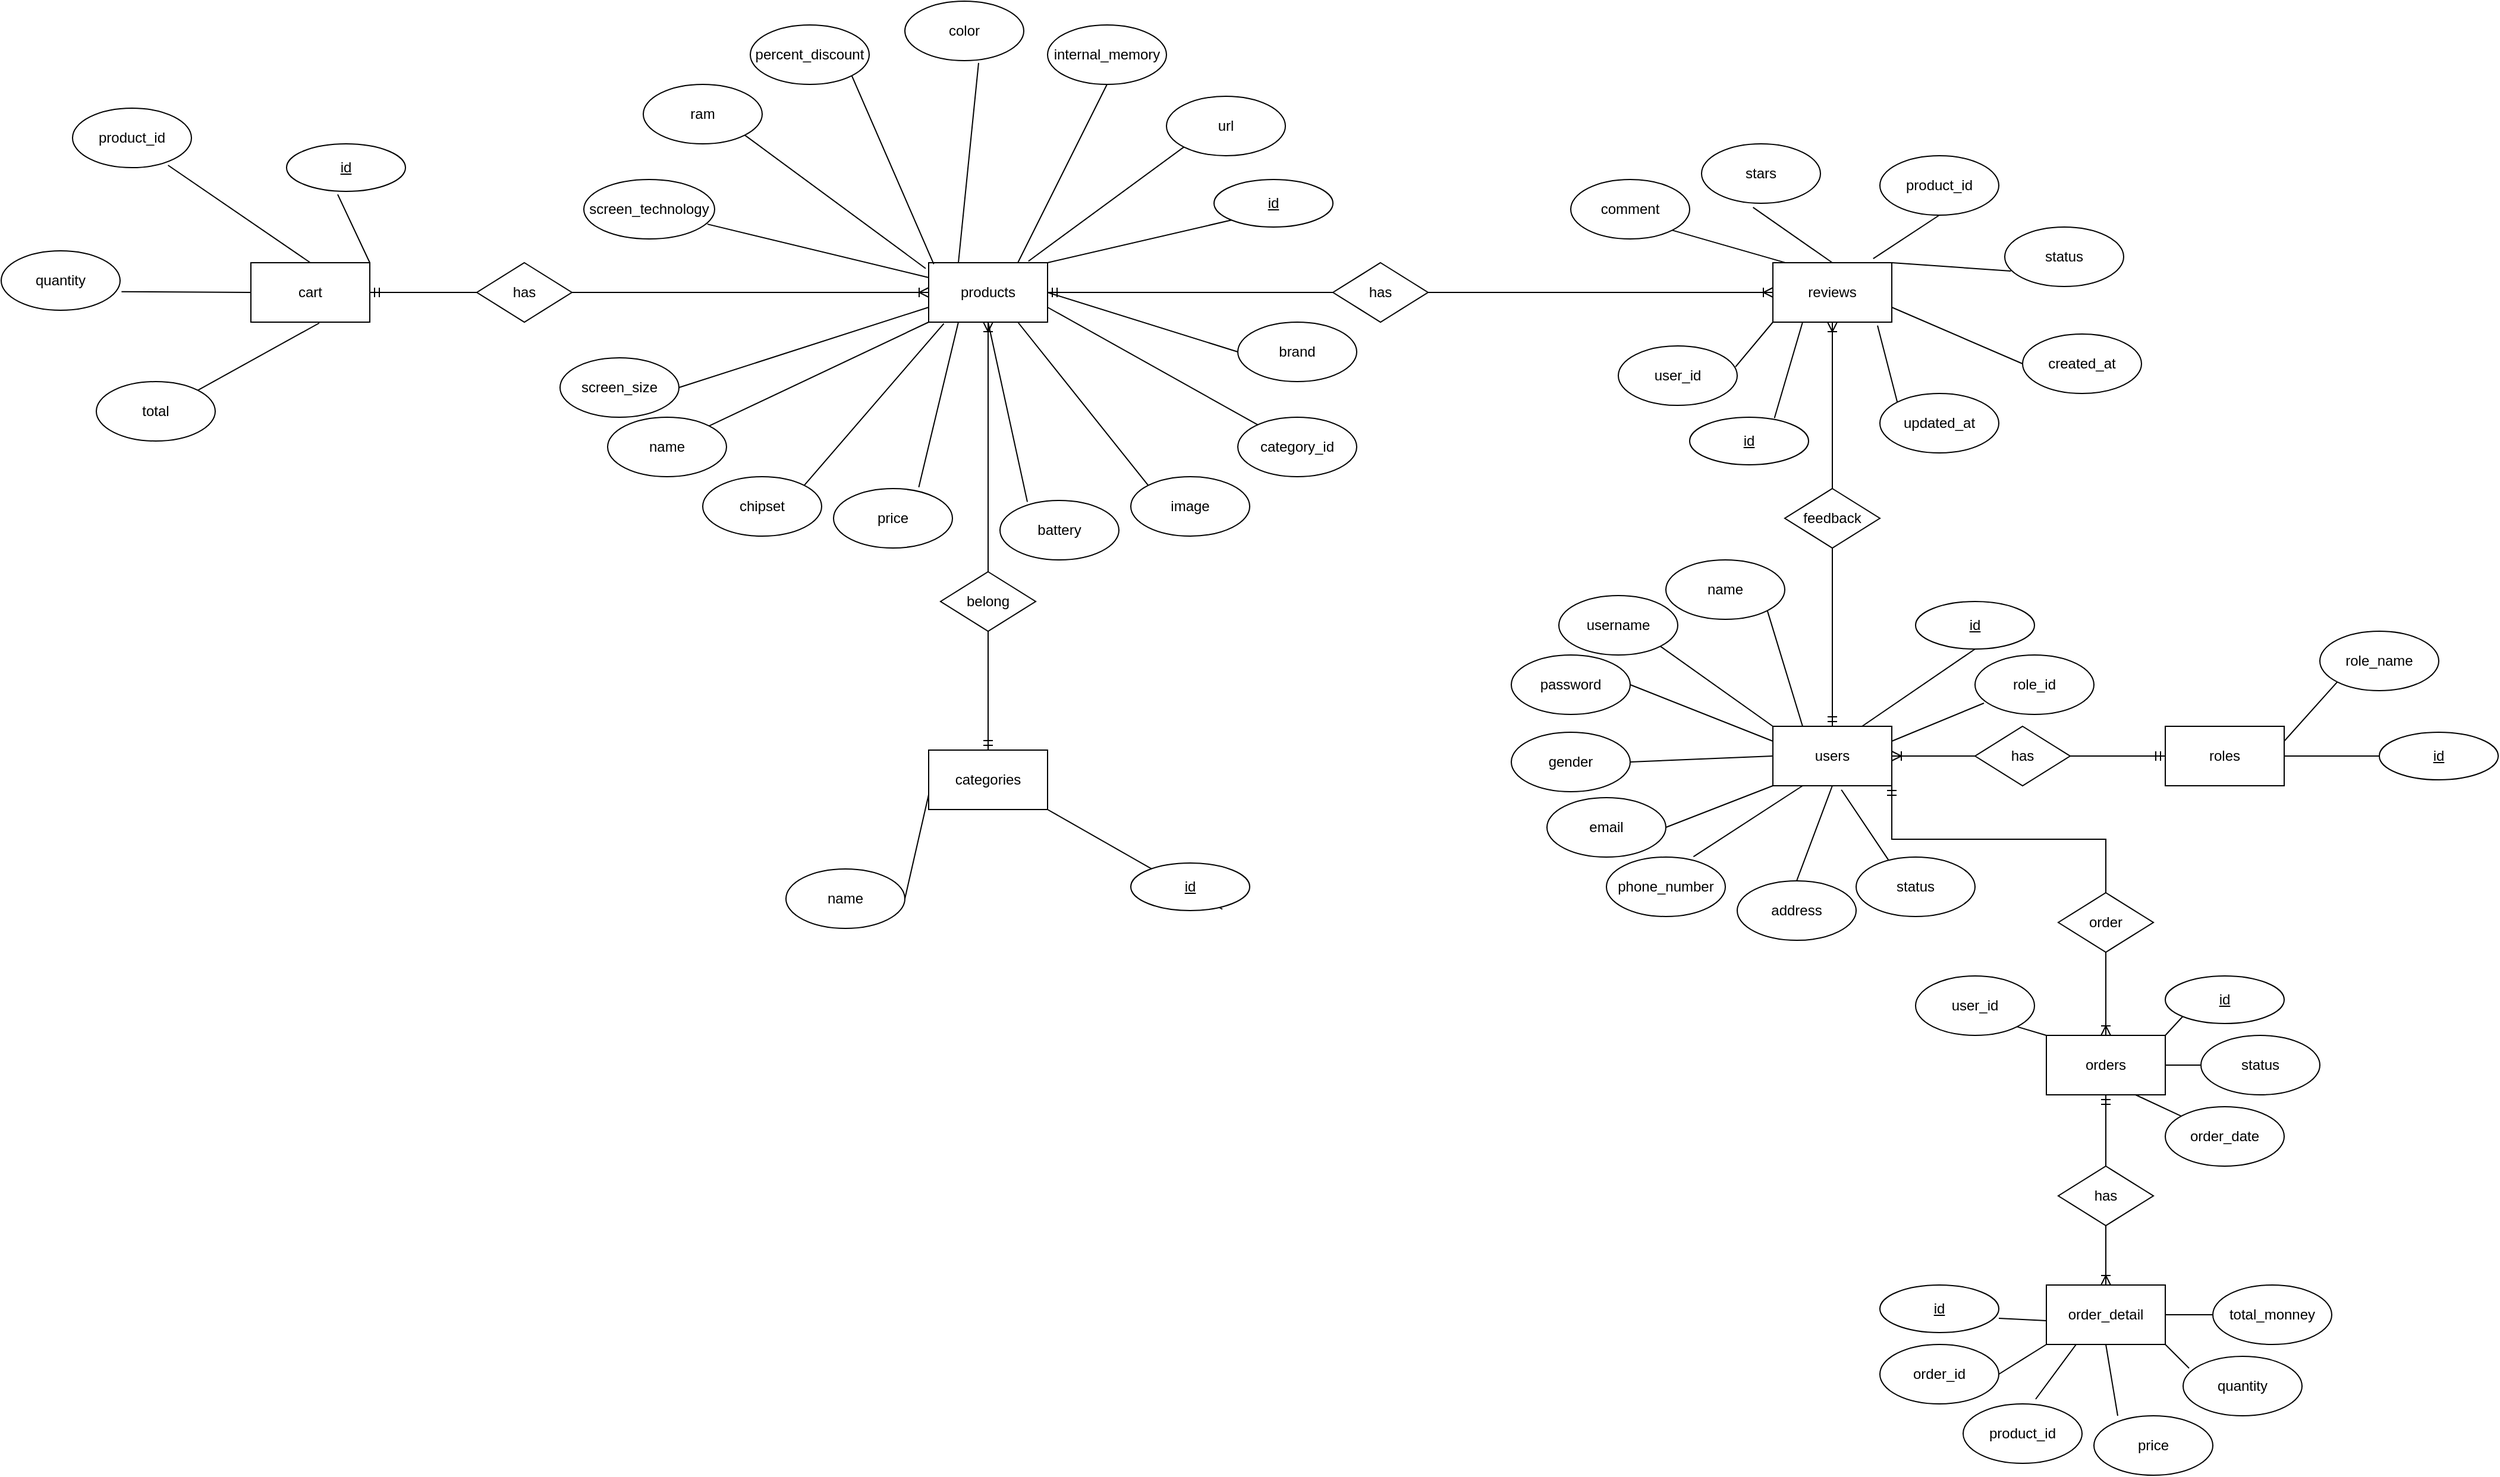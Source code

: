 <mxfile version="23.1.1" type="device">
  <diagram name="Page-1" id="r7K00GMMhrh-N15geoUs">
    <mxGraphModel dx="4085" dy="2700" grid="1" gridSize="10" guides="1" tooltips="1" connect="1" arrows="1" fold="1" page="1" pageScale="1" pageWidth="850" pageHeight="1100" math="0" shadow="0">
      <root>
        <mxCell id="0" />
        <mxCell id="1" parent="0" />
        <mxCell id="WMqFplSUwmNnNP5EuHun-1" value="users" style="rounded=0;whiteSpace=wrap;html=1;" parent="1" vertex="1">
          <mxGeometry x="180" y="260" width="100" height="50" as="geometry" />
        </mxCell>
        <mxCell id="WMqFplSUwmNnNP5EuHun-8" value="" style="endArrow=none;html=1;rounded=0;entryX=1;entryY=1;entryDx=0;entryDy=0;exitX=0.25;exitY=0;exitDx=0;exitDy=0;" parent="1" source="WMqFplSUwmNnNP5EuHun-1" target="WMqFplSUwmNnNP5EuHun-10" edge="1">
          <mxGeometry width="50" height="50" relative="1" as="geometry">
            <mxPoint x="250" y="230" as="sourcePoint" />
            <mxPoint x="240" y="190" as="targetPoint" />
          </mxGeometry>
        </mxCell>
        <mxCell id="WMqFplSUwmNnNP5EuHun-10" value="name" style="ellipse;whiteSpace=wrap;html=1;" parent="1" vertex="1">
          <mxGeometry x="90" y="120" width="100" height="50" as="geometry" />
        </mxCell>
        <mxCell id="WMqFplSUwmNnNP5EuHun-13" value="username" style="ellipse;whiteSpace=wrap;html=1;" parent="1" vertex="1">
          <mxGeometry y="150" width="100" height="50" as="geometry" />
        </mxCell>
        <mxCell id="WMqFplSUwmNnNP5EuHun-14" value="password" style="ellipse;whiteSpace=wrap;html=1;" parent="1" vertex="1">
          <mxGeometry x="-40" y="200" width="100" height="50" as="geometry" />
        </mxCell>
        <mxCell id="WMqFplSUwmNnNP5EuHun-16" value="email" style="ellipse;whiteSpace=wrap;html=1;" parent="1" vertex="1">
          <mxGeometry x="-10" y="320" width="100" height="50" as="geometry" />
        </mxCell>
        <mxCell id="WMqFplSUwmNnNP5EuHun-17" value="phone_number" style="ellipse;whiteSpace=wrap;html=1;" parent="1" vertex="1">
          <mxGeometry x="40" y="370" width="100" height="50" as="geometry" />
        </mxCell>
        <mxCell id="WMqFplSUwmNnNP5EuHun-18" value="address" style="ellipse;whiteSpace=wrap;html=1;" parent="1" vertex="1">
          <mxGeometry x="150" y="390" width="100" height="50" as="geometry" />
        </mxCell>
        <mxCell id="WMqFplSUwmNnNP5EuHun-23" value="roles" style="rounded=0;whiteSpace=wrap;html=1;" parent="1" vertex="1">
          <mxGeometry x="510" y="260" width="100" height="50" as="geometry" />
        </mxCell>
        <mxCell id="WMqFplSUwmNnNP5EuHun-25" value="role_name" style="ellipse;whiteSpace=wrap;html=1;" parent="1" vertex="1">
          <mxGeometry x="640" y="180" width="100" height="50" as="geometry" />
        </mxCell>
        <mxCell id="WMqFplSUwmNnNP5EuHun-26" value="role_id" style="ellipse;whiteSpace=wrap;html=1;" parent="1" vertex="1">
          <mxGeometry x="350" y="200" width="100" height="50" as="geometry" />
        </mxCell>
        <mxCell id="WMqFplSUwmNnNP5EuHun-28" value="has" style="rhombus;whiteSpace=wrap;html=1;" parent="1" vertex="1">
          <mxGeometry x="350" y="260" width="80" height="50" as="geometry" />
        </mxCell>
        <mxCell id="WMqFplSUwmNnNP5EuHun-30" value="" style="endArrow=none;html=1;rounded=0;exitX=0.5;exitY=1;exitDx=0;exitDy=0;entryX=0.75;entryY=0;entryDx=0;entryDy=0;" parent="1" source="WMqFplSUwmNnNP5EuHun-85" target="WMqFplSUwmNnNP5EuHun-1" edge="1">
          <mxGeometry width="50" height="50" relative="1" as="geometry">
            <mxPoint x="230" y="180" as="sourcePoint" />
            <mxPoint x="490" y="370" as="targetPoint" />
          </mxGeometry>
        </mxCell>
        <mxCell id="WMqFplSUwmNnNP5EuHun-34" value="" style="endArrow=none;html=1;rounded=0;exitX=0.25;exitY=1;exitDx=0;exitDy=0;entryX=0.732;entryY=-0.007;entryDx=0;entryDy=0;entryPerimeter=0;" parent="1" source="WMqFplSUwmNnNP5EuHun-1" target="WMqFplSUwmNnNP5EuHun-17" edge="1">
          <mxGeometry width="50" height="50" relative="1" as="geometry">
            <mxPoint x="300" y="490" as="sourcePoint" />
            <mxPoint x="490" y="370" as="targetPoint" />
          </mxGeometry>
        </mxCell>
        <mxCell id="WMqFplSUwmNnNP5EuHun-35" value="" style="endArrow=none;html=1;rounded=0;exitX=0.5;exitY=1;exitDx=0;exitDy=0;entryX=0.5;entryY=0;entryDx=0;entryDy=0;" parent="1" source="WMqFplSUwmNnNP5EuHun-1" target="WMqFplSUwmNnNP5EuHun-18" edge="1">
          <mxGeometry width="50" height="50" relative="1" as="geometry">
            <mxPoint x="440" y="420" as="sourcePoint" />
            <mxPoint x="490" y="370" as="targetPoint" />
          </mxGeometry>
        </mxCell>
        <mxCell id="WMqFplSUwmNnNP5EuHun-36" value="" style="endArrow=none;html=1;rounded=0;exitX=0;exitY=1;exitDx=0;exitDy=0;entryX=1;entryY=0.5;entryDx=0;entryDy=0;" parent="1" source="WMqFplSUwmNnNP5EuHun-1" target="WMqFplSUwmNnNP5EuHun-16" edge="1">
          <mxGeometry width="50" height="50" relative="1" as="geometry">
            <mxPoint x="440" y="420" as="sourcePoint" />
            <mxPoint x="490" y="370" as="targetPoint" />
          </mxGeometry>
        </mxCell>
        <mxCell id="WMqFplSUwmNnNP5EuHun-37" value="" style="endArrow=none;html=1;rounded=0;exitX=0;exitY=0.25;exitDx=0;exitDy=0;entryX=1;entryY=0.5;entryDx=0;entryDy=0;" parent="1" source="WMqFplSUwmNnNP5EuHun-1" target="WMqFplSUwmNnNP5EuHun-14" edge="1">
          <mxGeometry width="50" height="50" relative="1" as="geometry">
            <mxPoint x="440" y="420" as="sourcePoint" />
            <mxPoint x="490" y="370" as="targetPoint" />
          </mxGeometry>
        </mxCell>
        <mxCell id="WMqFplSUwmNnNP5EuHun-38" value="" style="endArrow=none;html=1;rounded=0;entryX=1;entryY=1;entryDx=0;entryDy=0;exitX=0;exitY=0;exitDx=0;exitDy=0;" parent="1" source="WMqFplSUwmNnNP5EuHun-1" target="WMqFplSUwmNnNP5EuHun-13" edge="1">
          <mxGeometry width="50" height="50" relative="1" as="geometry">
            <mxPoint x="190" y="270" as="sourcePoint" />
            <mxPoint x="490" y="370" as="targetPoint" />
          </mxGeometry>
        </mxCell>
        <mxCell id="WMqFplSUwmNnNP5EuHun-52" value="" style="fontSize=12;html=1;endArrow=ERoneToMany;rounded=0;entryX=1;entryY=0.5;entryDx=0;entryDy=0;exitX=0;exitY=0.5;exitDx=0;exitDy=0;" parent="1" source="WMqFplSUwmNnNP5EuHun-28" target="WMqFplSUwmNnNP5EuHun-1" edge="1">
          <mxGeometry width="100" height="100" relative="1" as="geometry">
            <mxPoint x="320" y="340" as="sourcePoint" />
            <mxPoint x="420" y="240" as="targetPoint" />
          </mxGeometry>
        </mxCell>
        <mxCell id="WMqFplSUwmNnNP5EuHun-58" value="" style="endArrow=none;html=1;rounded=0;entryX=1;entryY=0.25;entryDx=0;entryDy=0;exitX=0.075;exitY=0.81;exitDx=0;exitDy=0;exitPerimeter=0;" parent="1" source="WMqFplSUwmNnNP5EuHun-26" target="WMqFplSUwmNnNP5EuHun-1" edge="1">
          <mxGeometry width="50" height="50" relative="1" as="geometry">
            <mxPoint x="330" y="300" as="sourcePoint" />
            <mxPoint x="380" y="250" as="targetPoint" />
          </mxGeometry>
        </mxCell>
        <mxCell id="WMqFplSUwmNnNP5EuHun-59" value="" style="endArrow=none;html=1;rounded=0;exitX=0;exitY=0.5;exitDx=0;exitDy=0;entryX=1;entryY=0.5;entryDx=0;entryDy=0;" parent="1" source="WMqFplSUwmNnNP5EuHun-88" target="WMqFplSUwmNnNP5EuHun-23" edge="1">
          <mxGeometry width="50" height="50" relative="1" as="geometry">
            <mxPoint x="590" y="285" as="sourcePoint" />
            <mxPoint x="380" y="250" as="targetPoint" />
          </mxGeometry>
        </mxCell>
        <mxCell id="WMqFplSUwmNnNP5EuHun-60" value="" style="endArrow=none;html=1;rounded=0;exitX=0;exitY=1;exitDx=0;exitDy=0;entryX=1;entryY=0.25;entryDx=0;entryDy=0;" parent="1" source="WMqFplSUwmNnNP5EuHun-25" target="WMqFplSUwmNnNP5EuHun-23" edge="1">
          <mxGeometry width="50" height="50" relative="1" as="geometry">
            <mxPoint x="330" y="300" as="sourcePoint" />
            <mxPoint x="380" y="250" as="targetPoint" />
          </mxGeometry>
        </mxCell>
        <mxCell id="WMqFplSUwmNnNP5EuHun-61" value="categories" style="rounded=0;whiteSpace=wrap;html=1;" parent="1" vertex="1">
          <mxGeometry x="-530" y="280" width="100" height="50" as="geometry" />
        </mxCell>
        <mxCell id="WMqFplSUwmNnNP5EuHun-63" value="name" style="ellipse;whiteSpace=wrap;html=1;" parent="1" vertex="1">
          <mxGeometry x="-650" y="380" width="100" height="50" as="geometry" />
        </mxCell>
        <mxCell id="WMqFplSUwmNnNP5EuHun-64" value="" style="endArrow=none;html=1;rounded=0;entryX=0.77;entryY=0.971;entryDx=0;entryDy=0;entryPerimeter=0;exitX=1;exitY=1;exitDx=0;exitDy=0;" parent="1" source="WMqFplSUwmNnNP5EuHun-61" target="WMqFplSUwmNnNP5EuHun-82" edge="1">
          <mxGeometry width="50" height="50" relative="1" as="geometry">
            <mxPoint x="-90" y="810" as="sourcePoint" />
            <mxPoint x="-254.136" y="712.42" as="targetPoint" />
          </mxGeometry>
        </mxCell>
        <mxCell id="WMqFplSUwmNnNP5EuHun-65" value="" style="endArrow=none;html=1;rounded=0;exitX=0;exitY=0.75;exitDx=0;exitDy=0;entryX=1;entryY=0.5;entryDx=0;entryDy=0;" parent="1" source="WMqFplSUwmNnNP5EuHun-61" target="WMqFplSUwmNnNP5EuHun-63" edge="1">
          <mxGeometry width="50" height="50" relative="1" as="geometry">
            <mxPoint x="360" y="520" as="sourcePoint" />
            <mxPoint x="410" y="470" as="targetPoint" />
          </mxGeometry>
        </mxCell>
        <mxCell id="WMqFplSUwmNnNP5EuHun-66" value="products" style="rounded=0;whiteSpace=wrap;html=1;" parent="1" vertex="1">
          <mxGeometry x="-530" y="-130" width="100" height="50" as="geometry" />
        </mxCell>
        <mxCell id="WMqFplSUwmNnNP5EuHun-68" value="belong" style="rhombus;whiteSpace=wrap;html=1;" parent="1" vertex="1">
          <mxGeometry x="-520" y="130" width="80" height="50" as="geometry" />
        </mxCell>
        <mxCell id="WMqFplSUwmNnNP5EuHun-70" value="" style="fontSize=12;html=1;endArrow=ERmandOne;rounded=0;exitX=0.5;exitY=1;exitDx=0;exitDy=0;entryX=0.5;entryY=0;entryDx=0;entryDy=0;" parent="1" source="WMqFplSUwmNnNP5EuHun-68" target="WMqFplSUwmNnNP5EuHun-61" edge="1">
          <mxGeometry width="100" height="100" relative="1" as="geometry">
            <mxPoint x="-150" y="730" as="sourcePoint" />
            <mxPoint x="-480" y="320" as="targetPoint" />
          </mxGeometry>
        </mxCell>
        <mxCell id="WMqFplSUwmNnNP5EuHun-71" value="name" style="ellipse;whiteSpace=wrap;html=1;" parent="1" vertex="1">
          <mxGeometry x="-800" width="100" height="50" as="geometry" />
        </mxCell>
        <mxCell id="WMqFplSUwmNnNP5EuHun-72" value="price" style="ellipse;whiteSpace=wrap;html=1;" parent="1" vertex="1">
          <mxGeometry x="-610" y="60" width="100" height="50" as="geometry" />
        </mxCell>
        <mxCell id="WMqFplSUwmNnNP5EuHun-73" value="color" style="ellipse;whiteSpace=wrap;html=1;" parent="1" vertex="1">
          <mxGeometry x="-550" y="-350" width="100" height="50" as="geometry" />
        </mxCell>
        <mxCell id="WMqFplSUwmNnNP5EuHun-74" value="percent_discount" style="ellipse;whiteSpace=wrap;html=1;" parent="1" vertex="1">
          <mxGeometry x="-680" y="-330" width="100" height="50" as="geometry" />
        </mxCell>
        <mxCell id="WMqFplSUwmNnNP5EuHun-82" value="id" style="ellipse;whiteSpace=wrap;html=1;align=center;fontStyle=4;" parent="1" vertex="1">
          <mxGeometry x="-360" y="375" width="100" height="40" as="geometry" />
        </mxCell>
        <mxCell id="WMqFplSUwmNnNP5EuHun-84" value="id" style="ellipse;whiteSpace=wrap;html=1;align=center;fontStyle=4;" parent="1" vertex="1">
          <mxGeometry x="-290" y="-200" width="100" height="40" as="geometry" />
        </mxCell>
        <mxCell id="WMqFplSUwmNnNP5EuHun-85" value="id" style="ellipse;whiteSpace=wrap;html=1;align=center;fontStyle=4;" parent="1" vertex="1">
          <mxGeometry x="300" y="155" width="100" height="40" as="geometry" />
        </mxCell>
        <mxCell id="WMqFplSUwmNnNP5EuHun-88" value="id" style="ellipse;whiteSpace=wrap;html=1;align=center;fontStyle=4;" parent="1" vertex="1">
          <mxGeometry x="690" y="265" width="100" height="40" as="geometry" />
        </mxCell>
        <mxCell id="acyrxp5WxVUusTDhx1AF-2" value="image" style="ellipse;whiteSpace=wrap;html=1;" vertex="1" parent="1">
          <mxGeometry x="-360" y="50" width="100" height="50" as="geometry" />
        </mxCell>
        <mxCell id="acyrxp5WxVUusTDhx1AF-3" value="url" style="ellipse;whiteSpace=wrap;html=1;" vertex="1" parent="1">
          <mxGeometry x="-330" y="-270" width="100" height="50" as="geometry" />
        </mxCell>
        <mxCell id="acyrxp5WxVUusTDhx1AF-4" value="" style="endArrow=none;html=1;rounded=0;exitX=0;exitY=1;exitDx=0;exitDy=0;entryX=1;entryY=0;entryDx=0;entryDy=0;" edge="1" parent="1" source="WMqFplSUwmNnNP5EuHun-84" target="WMqFplSUwmNnNP5EuHun-66">
          <mxGeometry width="50" height="50" relative="1" as="geometry">
            <mxPoint x="270" y="620" as="sourcePoint" />
            <mxPoint x="320" y="570" as="targetPoint" />
          </mxGeometry>
        </mxCell>
        <mxCell id="acyrxp5WxVUusTDhx1AF-5" value="" style="endArrow=none;html=1;rounded=0;exitX=0;exitY=1;exitDx=0;exitDy=0;entryX=0.839;entryY=-0.025;entryDx=0;entryDy=0;entryPerimeter=0;" edge="1" parent="1" source="acyrxp5WxVUusTDhx1AF-3" target="WMqFplSUwmNnNP5EuHun-66">
          <mxGeometry width="50" height="50" relative="1" as="geometry">
            <mxPoint x="270" y="620" as="sourcePoint" />
            <mxPoint x="320" y="570" as="targetPoint" />
          </mxGeometry>
        </mxCell>
        <mxCell id="acyrxp5WxVUusTDhx1AF-6" value="" style="endArrow=none;html=1;rounded=0;exitX=0.62;exitY=1.038;exitDx=0;exitDy=0;entryX=0.25;entryY=0;entryDx=0;entryDy=0;exitPerimeter=0;" edge="1" parent="1" source="WMqFplSUwmNnNP5EuHun-73" target="WMqFplSUwmNnNP5EuHun-66">
          <mxGeometry width="50" height="50" relative="1" as="geometry">
            <mxPoint x="270" y="620" as="sourcePoint" />
            <mxPoint x="320" y="570" as="targetPoint" />
          </mxGeometry>
        </mxCell>
        <mxCell id="acyrxp5WxVUusTDhx1AF-7" value="" style="endArrow=none;html=1;rounded=0;entryX=1;entryY=1;entryDx=0;entryDy=0;exitX=0.043;exitY=0.023;exitDx=0;exitDy=0;exitPerimeter=0;" edge="1" parent="1" source="WMqFplSUwmNnNP5EuHun-66" target="WMqFplSUwmNnNP5EuHun-74">
          <mxGeometry width="50" height="50" relative="1" as="geometry">
            <mxPoint x="270" y="620" as="sourcePoint" />
            <mxPoint x="320" y="570" as="targetPoint" />
          </mxGeometry>
        </mxCell>
        <mxCell id="acyrxp5WxVUusTDhx1AF-8" value="" style="endArrow=none;html=1;rounded=0;entryX=0;entryY=0;entryDx=0;entryDy=0;exitX=0.75;exitY=1;exitDx=0;exitDy=0;" edge="1" parent="1" source="WMqFplSUwmNnNP5EuHun-66" target="acyrxp5WxVUusTDhx1AF-2">
          <mxGeometry width="50" height="50" relative="1" as="geometry">
            <mxPoint x="270" y="620" as="sourcePoint" />
            <mxPoint x="320" y="570" as="targetPoint" />
          </mxGeometry>
        </mxCell>
        <mxCell id="acyrxp5WxVUusTDhx1AF-9" value="" style="endArrow=none;html=1;rounded=0;entryX=1;entryY=0;entryDx=0;entryDy=0;exitX=0;exitY=1;exitDx=0;exitDy=0;" edge="1" parent="1" source="WMqFplSUwmNnNP5EuHun-66" target="WMqFplSUwmNnNP5EuHun-71">
          <mxGeometry width="50" height="50" relative="1" as="geometry">
            <mxPoint x="270" y="620" as="sourcePoint" />
            <mxPoint x="320" y="570" as="targetPoint" />
          </mxGeometry>
        </mxCell>
        <mxCell id="acyrxp5WxVUusTDhx1AF-10" value="" style="endArrow=none;html=1;rounded=0;entryX=0.717;entryY=-0.023;entryDx=0;entryDy=0;entryPerimeter=0;exitX=0.25;exitY=1;exitDx=0;exitDy=0;" edge="1" parent="1" source="WMqFplSUwmNnNP5EuHun-66" target="WMqFplSUwmNnNP5EuHun-72">
          <mxGeometry width="50" height="50" relative="1" as="geometry">
            <mxPoint x="270" y="620" as="sourcePoint" />
            <mxPoint x="320" y="570" as="targetPoint" />
          </mxGeometry>
        </mxCell>
        <mxCell id="acyrxp5WxVUusTDhx1AF-16" value="orders" style="rounded=0;whiteSpace=wrap;html=1;" vertex="1" parent="1">
          <mxGeometry x="410" y="520" width="100" height="50" as="geometry" />
        </mxCell>
        <mxCell id="acyrxp5WxVUusTDhx1AF-17" value="order" style="rhombus;whiteSpace=wrap;html=1;" vertex="1" parent="1">
          <mxGeometry x="420" y="400" width="80" height="50" as="geometry" />
        </mxCell>
        <mxCell id="acyrxp5WxVUusTDhx1AF-18" value="id" style="ellipse;whiteSpace=wrap;html=1;align=center;fontStyle=4;" vertex="1" parent="1">
          <mxGeometry x="510" y="470" width="100" height="40" as="geometry" />
        </mxCell>
        <mxCell id="acyrxp5WxVUusTDhx1AF-19" value="status" style="ellipse;whiteSpace=wrap;html=1;" vertex="1" parent="1">
          <mxGeometry x="540" y="520" width="100" height="50" as="geometry" />
        </mxCell>
        <mxCell id="acyrxp5WxVUusTDhx1AF-20" value="order_date" style="ellipse;whiteSpace=wrap;html=1;" vertex="1" parent="1">
          <mxGeometry x="510" y="580" width="100" height="50" as="geometry" />
        </mxCell>
        <mxCell id="acyrxp5WxVUusTDhx1AF-21" value="" style="fontSize=12;html=1;endArrow=ERmandOne;rounded=0;entryX=1;entryY=1;entryDx=0;entryDy=0;exitX=0.5;exitY=0;exitDx=0;exitDy=0;edgeStyle=orthogonalEdgeStyle;" edge="1" parent="1" source="acyrxp5WxVUusTDhx1AF-17" target="WMqFplSUwmNnNP5EuHun-1">
          <mxGeometry width="100" height="100" relative="1" as="geometry">
            <mxPoint x="390" y="480" as="sourcePoint" />
            <mxPoint x="320" y="480" as="targetPoint" />
          </mxGeometry>
        </mxCell>
        <mxCell id="acyrxp5WxVUusTDhx1AF-23" value="" style="endArrow=none;html=1;rounded=0;entryX=0;entryY=1;entryDx=0;entryDy=0;exitX=1;exitY=0;exitDx=0;exitDy=0;" edge="1" parent="1" source="acyrxp5WxVUusTDhx1AF-16" target="acyrxp5WxVUusTDhx1AF-18">
          <mxGeometry width="50" height="50" relative="1" as="geometry">
            <mxPoint x="250" y="550" as="sourcePoint" />
            <mxPoint x="410" y="510" as="targetPoint" />
          </mxGeometry>
        </mxCell>
        <mxCell id="acyrxp5WxVUusTDhx1AF-24" value="" style="endArrow=none;html=1;rounded=0;entryX=0;entryY=0.5;entryDx=0;entryDy=0;exitX=1;exitY=0.5;exitDx=0;exitDy=0;" edge="1" parent="1" source="acyrxp5WxVUusTDhx1AF-16" target="acyrxp5WxVUusTDhx1AF-19">
          <mxGeometry width="50" height="50" relative="1" as="geometry">
            <mxPoint x="360" y="630" as="sourcePoint" />
            <mxPoint x="410" y="580" as="targetPoint" />
          </mxGeometry>
        </mxCell>
        <mxCell id="acyrxp5WxVUusTDhx1AF-25" value="" style="endArrow=none;html=1;rounded=0;exitX=0.75;exitY=1;exitDx=0;exitDy=0;" edge="1" parent="1" source="acyrxp5WxVUusTDhx1AF-16" target="acyrxp5WxVUusTDhx1AF-20">
          <mxGeometry width="50" height="50" relative="1" as="geometry">
            <mxPoint x="360" y="630" as="sourcePoint" />
            <mxPoint x="410" y="580" as="targetPoint" />
          </mxGeometry>
        </mxCell>
        <mxCell id="acyrxp5WxVUusTDhx1AF-26" value="has" style="rhombus;whiteSpace=wrap;html=1;" vertex="1" parent="1">
          <mxGeometry x="420" y="630" width="80" height="50" as="geometry" />
        </mxCell>
        <mxCell id="acyrxp5WxVUusTDhx1AF-27" value="order_detail" style="rounded=0;whiteSpace=wrap;html=1;" vertex="1" parent="1">
          <mxGeometry x="410" y="730" width="100" height="50" as="geometry" />
        </mxCell>
        <mxCell id="acyrxp5WxVUusTDhx1AF-28" value="" style="fontSize=12;html=1;endArrow=ERmandOne;rounded=0;entryX=0.5;entryY=1;entryDx=0;entryDy=0;exitX=0.5;exitY=0;exitDx=0;exitDy=0;" edge="1" parent="1" source="acyrxp5WxVUusTDhx1AF-26" target="acyrxp5WxVUusTDhx1AF-16">
          <mxGeometry width="100" height="100" relative="1" as="geometry">
            <mxPoint x="360" y="680" as="sourcePoint" />
            <mxPoint x="430" y="610" as="targetPoint" />
          </mxGeometry>
        </mxCell>
        <mxCell id="acyrxp5WxVUusTDhx1AF-30" value="id" style="ellipse;whiteSpace=wrap;html=1;align=center;fontStyle=4;" vertex="1" parent="1">
          <mxGeometry x="270" y="730" width="100" height="40" as="geometry" />
        </mxCell>
        <mxCell id="acyrxp5WxVUusTDhx1AF-31" value="order_id" style="ellipse;whiteSpace=wrap;html=1;" vertex="1" parent="1">
          <mxGeometry x="270" y="780" width="100" height="50" as="geometry" />
        </mxCell>
        <mxCell id="acyrxp5WxVUusTDhx1AF-32" value="product_id" style="ellipse;whiteSpace=wrap;html=1;" vertex="1" parent="1">
          <mxGeometry x="340" y="830" width="100" height="50" as="geometry" />
        </mxCell>
        <mxCell id="acyrxp5WxVUusTDhx1AF-33" value="price" style="ellipse;whiteSpace=wrap;html=1;" vertex="1" parent="1">
          <mxGeometry x="450" y="840" width="100" height="50" as="geometry" />
        </mxCell>
        <mxCell id="acyrxp5WxVUusTDhx1AF-34" value="quantity" style="ellipse;whiteSpace=wrap;html=1;" vertex="1" parent="1">
          <mxGeometry x="525" y="790" width="100" height="50" as="geometry" />
        </mxCell>
        <mxCell id="acyrxp5WxVUusTDhx1AF-35" value="total_monney" style="ellipse;whiteSpace=wrap;html=1;" vertex="1" parent="1">
          <mxGeometry x="550" y="730" width="100" height="50" as="geometry" />
        </mxCell>
        <mxCell id="acyrxp5WxVUusTDhx1AF-36" value="" style="endArrow=none;html=1;rounded=0;exitX=1;exitY=0.7;exitDx=0;exitDy=0;exitPerimeter=0;" edge="1" parent="1" source="acyrxp5WxVUusTDhx1AF-30">
          <mxGeometry width="50" height="50" relative="1" as="geometry">
            <mxPoint x="380" y="810" as="sourcePoint" />
            <mxPoint x="410" y="760" as="targetPoint" />
          </mxGeometry>
        </mxCell>
        <mxCell id="acyrxp5WxVUusTDhx1AF-37" value="" style="endArrow=none;html=1;rounded=0;exitX=1;exitY=0.5;exitDx=0;exitDy=0;" edge="1" parent="1" source="acyrxp5WxVUusTDhx1AF-31">
          <mxGeometry width="50" height="50" relative="1" as="geometry">
            <mxPoint x="380" y="810" as="sourcePoint" />
            <mxPoint x="410" y="780" as="targetPoint" />
          </mxGeometry>
        </mxCell>
        <mxCell id="acyrxp5WxVUusTDhx1AF-38" value="" style="endArrow=none;html=1;rounded=0;entryX=0.25;entryY=1;entryDx=0;entryDy=0;exitX=0.61;exitY=-0.08;exitDx=0;exitDy=0;exitPerimeter=0;" edge="1" parent="1" source="acyrxp5WxVUusTDhx1AF-32" target="acyrxp5WxVUusTDhx1AF-27">
          <mxGeometry width="50" height="50" relative="1" as="geometry">
            <mxPoint x="380" y="810" as="sourcePoint" />
            <mxPoint x="430" y="760" as="targetPoint" />
          </mxGeometry>
        </mxCell>
        <mxCell id="acyrxp5WxVUusTDhx1AF-39" value="" style="endArrow=none;html=1;rounded=0;entryX=0.5;entryY=1;entryDx=0;entryDy=0;exitX=0.2;exitY=0;exitDx=0;exitDy=0;exitPerimeter=0;" edge="1" parent="1" source="acyrxp5WxVUusTDhx1AF-33" target="acyrxp5WxVUusTDhx1AF-27">
          <mxGeometry width="50" height="50" relative="1" as="geometry">
            <mxPoint x="380" y="810" as="sourcePoint" />
            <mxPoint x="430" y="760" as="targetPoint" />
          </mxGeometry>
        </mxCell>
        <mxCell id="acyrxp5WxVUusTDhx1AF-40" value="" style="endArrow=none;html=1;rounded=0;entryX=1;entryY=1;entryDx=0;entryDy=0;entryPerimeter=0;exitX=0.05;exitY=0.2;exitDx=0;exitDy=0;exitPerimeter=0;" edge="1" parent="1" source="acyrxp5WxVUusTDhx1AF-34" target="acyrxp5WxVUusTDhx1AF-27">
          <mxGeometry width="50" height="50" relative="1" as="geometry">
            <mxPoint x="380" y="810" as="sourcePoint" />
            <mxPoint x="430" y="760" as="targetPoint" />
          </mxGeometry>
        </mxCell>
        <mxCell id="acyrxp5WxVUusTDhx1AF-42" value="" style="endArrow=none;html=1;rounded=0;entryX=1;entryY=0.5;entryDx=0;entryDy=0;exitX=0;exitY=0.5;exitDx=0;exitDy=0;" edge="1" parent="1" source="acyrxp5WxVUusTDhx1AF-35" target="acyrxp5WxVUusTDhx1AF-27">
          <mxGeometry width="50" height="50" relative="1" as="geometry">
            <mxPoint x="380" y="810" as="sourcePoint" />
            <mxPoint x="430" y="760" as="targetPoint" />
          </mxGeometry>
        </mxCell>
        <mxCell id="acyrxp5WxVUusTDhx1AF-43" value="feedback" style="rhombus;whiteSpace=wrap;html=1;" vertex="1" parent="1">
          <mxGeometry x="190" y="60" width="80" height="50" as="geometry" />
        </mxCell>
        <mxCell id="acyrxp5WxVUusTDhx1AF-45" value="reviews" style="rounded=0;whiteSpace=wrap;html=1;" vertex="1" parent="1">
          <mxGeometry x="180" y="-130" width="100" height="50" as="geometry" />
        </mxCell>
        <mxCell id="acyrxp5WxVUusTDhx1AF-46" value="" style="fontSize=12;html=1;endArrow=ERmandOne;rounded=0;entryX=0.5;entryY=0;entryDx=0;entryDy=0;exitX=0.5;exitY=1;exitDx=0;exitDy=0;" edge="1" parent="1" source="acyrxp5WxVUusTDhx1AF-43" target="WMqFplSUwmNnNP5EuHun-1">
          <mxGeometry width="100" height="100" relative="1" as="geometry">
            <mxPoint x="320" y="80" as="sourcePoint" />
            <mxPoint x="320" y="150" as="targetPoint" />
          </mxGeometry>
        </mxCell>
        <mxCell id="acyrxp5WxVUusTDhx1AF-47" value="user_id" style="ellipse;whiteSpace=wrap;html=1;" vertex="1" parent="1">
          <mxGeometry x="50" y="-60" width="100" height="50" as="geometry" />
        </mxCell>
        <mxCell id="acyrxp5WxVUusTDhx1AF-48" value="id" style="ellipse;whiteSpace=wrap;html=1;align=center;fontStyle=4;" vertex="1" parent="1">
          <mxGeometry x="110" width="100" height="40" as="geometry" />
        </mxCell>
        <mxCell id="acyrxp5WxVUusTDhx1AF-50" value="comment" style="ellipse;whiteSpace=wrap;html=1;" vertex="1" parent="1">
          <mxGeometry x="10" y="-200" width="100" height="50" as="geometry" />
        </mxCell>
        <mxCell id="acyrxp5WxVUusTDhx1AF-51" value="stars" style="ellipse;whiteSpace=wrap;html=1;" vertex="1" parent="1">
          <mxGeometry x="120" y="-230" width="100" height="50" as="geometry" />
        </mxCell>
        <mxCell id="acyrxp5WxVUusTDhx1AF-52" value="status" style="ellipse;whiteSpace=wrap;html=1;" vertex="1" parent="1">
          <mxGeometry x="375" y="-160" width="100" height="50" as="geometry" />
        </mxCell>
        <mxCell id="acyrxp5WxVUusTDhx1AF-53" value="created_at" style="ellipse;whiteSpace=wrap;html=1;" vertex="1" parent="1">
          <mxGeometry x="390" y="-70" width="100" height="50" as="geometry" />
        </mxCell>
        <mxCell id="acyrxp5WxVUusTDhx1AF-54" value="updated_at" style="ellipse;whiteSpace=wrap;html=1;" vertex="1" parent="1">
          <mxGeometry x="270" y="-20" width="100" height="50" as="geometry" />
        </mxCell>
        <mxCell id="acyrxp5WxVUusTDhx1AF-55" value="" style="endArrow=none;html=1;rounded=0;exitX=0.713;exitY=0.018;exitDx=0;exitDy=0;entryX=0.25;entryY=1;entryDx=0;entryDy=0;exitPerimeter=0;" edge="1" parent="1" source="acyrxp5WxVUusTDhx1AF-48" target="acyrxp5WxVUusTDhx1AF-45">
          <mxGeometry width="50" height="50" relative="1" as="geometry">
            <mxPoint x="220" y="120" as="sourcePoint" />
            <mxPoint x="270" y="70" as="targetPoint" />
          </mxGeometry>
        </mxCell>
        <mxCell id="acyrxp5WxVUusTDhx1AF-56" value="" style="endArrow=none;html=1;rounded=0;exitX=0.986;exitY=0.352;exitDx=0;exitDy=0;entryX=0;entryY=1;entryDx=0;entryDy=0;exitPerimeter=0;" edge="1" parent="1" source="acyrxp5WxVUusTDhx1AF-47" target="acyrxp5WxVUusTDhx1AF-45">
          <mxGeometry width="50" height="50" relative="1" as="geometry">
            <mxPoint x="220" y="120" as="sourcePoint" />
            <mxPoint x="270" y="70" as="targetPoint" />
          </mxGeometry>
        </mxCell>
        <mxCell id="acyrxp5WxVUusTDhx1AF-57" value="" style="endArrow=none;html=1;rounded=0;exitX=1;exitY=1;exitDx=0;exitDy=0;entryX=0.104;entryY=-0.001;entryDx=0;entryDy=0;entryPerimeter=0;" edge="1" parent="1" source="acyrxp5WxVUusTDhx1AF-50" target="acyrxp5WxVUusTDhx1AF-45">
          <mxGeometry width="50" height="50" relative="1" as="geometry">
            <mxPoint x="220" y="120" as="sourcePoint" />
            <mxPoint x="270" y="70" as="targetPoint" />
          </mxGeometry>
        </mxCell>
        <mxCell id="acyrxp5WxVUusTDhx1AF-58" value="" style="endArrow=none;html=1;rounded=0;exitX=0.433;exitY=1.069;exitDx=0;exitDy=0;exitPerimeter=0;entryX=0.5;entryY=0;entryDx=0;entryDy=0;" edge="1" parent="1" source="acyrxp5WxVUusTDhx1AF-51" target="acyrxp5WxVUusTDhx1AF-45">
          <mxGeometry width="50" height="50" relative="1" as="geometry">
            <mxPoint x="220" y="120" as="sourcePoint" />
            <mxPoint x="270" y="70" as="targetPoint" />
          </mxGeometry>
        </mxCell>
        <mxCell id="acyrxp5WxVUusTDhx1AF-59" value="" style="endArrow=none;html=1;rounded=0;exitX=1;exitY=0;exitDx=0;exitDy=0;entryX=0.051;entryY=0.74;entryDx=0;entryDy=0;entryPerimeter=0;" edge="1" parent="1" source="acyrxp5WxVUusTDhx1AF-45" target="acyrxp5WxVUusTDhx1AF-52">
          <mxGeometry width="50" height="50" relative="1" as="geometry">
            <mxPoint x="220" y="120" as="sourcePoint" />
            <mxPoint x="270" y="70" as="targetPoint" />
          </mxGeometry>
        </mxCell>
        <mxCell id="acyrxp5WxVUusTDhx1AF-60" value="" style="endArrow=none;html=1;rounded=0;exitX=1;exitY=0.75;exitDx=0;exitDy=0;entryX=0;entryY=0.5;entryDx=0;entryDy=0;" edge="1" parent="1" source="acyrxp5WxVUusTDhx1AF-45" target="acyrxp5WxVUusTDhx1AF-53">
          <mxGeometry width="50" height="50" relative="1" as="geometry">
            <mxPoint x="220" y="120" as="sourcePoint" />
            <mxPoint x="270" y="70" as="targetPoint" />
          </mxGeometry>
        </mxCell>
        <mxCell id="acyrxp5WxVUusTDhx1AF-61" value="" style="endArrow=none;html=1;rounded=0;exitX=0.88;exitY=1.058;exitDx=0;exitDy=0;exitPerimeter=0;entryX=0;entryY=0;entryDx=0;entryDy=0;" edge="1" parent="1" source="acyrxp5WxVUusTDhx1AF-45" target="acyrxp5WxVUusTDhx1AF-54">
          <mxGeometry width="50" height="50" relative="1" as="geometry">
            <mxPoint x="220" y="120" as="sourcePoint" />
            <mxPoint x="270" y="70" as="targetPoint" />
          </mxGeometry>
        </mxCell>
        <mxCell id="acyrxp5WxVUusTDhx1AF-68" value="brand" style="ellipse;whiteSpace=wrap;html=1;" vertex="1" parent="1">
          <mxGeometry x="-270" y="-80" width="100" height="50" as="geometry" />
        </mxCell>
        <mxCell id="acyrxp5WxVUusTDhx1AF-69" value="" style="endArrow=none;html=1;rounded=0;exitX=0;exitY=0.5;exitDx=0;exitDy=0;entryX=1;entryY=0.5;entryDx=0;entryDy=0;" edge="1" parent="1" source="acyrxp5WxVUusTDhx1AF-68" target="WMqFplSUwmNnNP5EuHun-66">
          <mxGeometry width="50" height="50" relative="1" as="geometry">
            <mxPoint x="117" y="499" as="sourcePoint" />
            <mxPoint x="110" y="560" as="targetPoint" />
          </mxGeometry>
        </mxCell>
        <mxCell id="acyrxp5WxVUusTDhx1AF-72" value="status" style="ellipse;whiteSpace=wrap;html=1;" vertex="1" parent="1">
          <mxGeometry x="250" y="370" width="100" height="50" as="geometry" />
        </mxCell>
        <mxCell id="acyrxp5WxVUusTDhx1AF-73" value="" style="endArrow=none;html=1;rounded=0;exitX=0.576;exitY=1.067;exitDx=0;exitDy=0;exitPerimeter=0;entryX=0.271;entryY=0.046;entryDx=0;entryDy=0;entryPerimeter=0;" edge="1" parent="1" source="WMqFplSUwmNnNP5EuHun-1" target="acyrxp5WxVUusTDhx1AF-72">
          <mxGeometry width="50" height="50" relative="1" as="geometry">
            <mxPoint x="260" y="440" as="sourcePoint" />
            <mxPoint x="310" y="390" as="targetPoint" />
          </mxGeometry>
        </mxCell>
        <mxCell id="acyrxp5WxVUusTDhx1AF-74" value="category_id" style="ellipse;whiteSpace=wrap;html=1;" vertex="1" parent="1">
          <mxGeometry x="-270" width="100" height="50" as="geometry" />
        </mxCell>
        <mxCell id="acyrxp5WxVUusTDhx1AF-75" value="" style="endArrow=none;html=1;rounded=0;exitX=1;exitY=0.75;exitDx=0;exitDy=0;" edge="1" parent="1" source="WMqFplSUwmNnNP5EuHun-66" target="acyrxp5WxVUusTDhx1AF-74">
          <mxGeometry width="50" height="50" relative="1" as="geometry">
            <mxPoint x="80" y="550" as="sourcePoint" />
            <mxPoint x="130" y="500" as="targetPoint" />
          </mxGeometry>
        </mxCell>
        <mxCell id="acyrxp5WxVUusTDhx1AF-76" value="user_id" style="ellipse;whiteSpace=wrap;html=1;" vertex="1" parent="1">
          <mxGeometry x="300" y="470" width="100" height="50" as="geometry" />
        </mxCell>
        <mxCell id="acyrxp5WxVUusTDhx1AF-79" value="" style="endArrow=none;html=1;rounded=0;exitX=1;exitY=1;exitDx=0;exitDy=0;entryX=0;entryY=0;entryDx=0;entryDy=0;" edge="1" parent="1" source="acyrxp5WxVUusTDhx1AF-76" target="acyrxp5WxVUusTDhx1AF-16">
          <mxGeometry width="50" height="50" relative="1" as="geometry">
            <mxPoint x="380" y="550" as="sourcePoint" />
            <mxPoint x="420" y="510" as="targetPoint" />
          </mxGeometry>
        </mxCell>
        <mxCell id="acyrxp5WxVUusTDhx1AF-83" value="gender" style="ellipse;whiteSpace=wrap;html=1;" vertex="1" parent="1">
          <mxGeometry x="-40" y="265" width="100" height="50" as="geometry" />
        </mxCell>
        <mxCell id="acyrxp5WxVUusTDhx1AF-84" value="" style="endArrow=none;html=1;rounded=0;entryX=0;entryY=0.5;entryDx=0;entryDy=0;exitX=1;exitY=0.5;exitDx=0;exitDy=0;" edge="1" parent="1" source="acyrxp5WxVUusTDhx1AF-83" target="WMqFplSUwmNnNP5EuHun-1">
          <mxGeometry width="50" height="50" relative="1" as="geometry">
            <mxPoint x="120" y="310" as="sourcePoint" />
            <mxPoint x="170" y="260" as="targetPoint" />
          </mxGeometry>
        </mxCell>
        <mxCell id="acyrxp5WxVUusTDhx1AF-85" value="product_id" style="ellipse;whiteSpace=wrap;html=1;" vertex="1" parent="1">
          <mxGeometry x="270" y="-220" width="100" height="50" as="geometry" />
        </mxCell>
        <mxCell id="acyrxp5WxVUusTDhx1AF-86" value="" style="endArrow=none;html=1;rounded=0;entryX=0.5;entryY=1;entryDx=0;entryDy=0;exitX=0.844;exitY=-0.069;exitDx=0;exitDy=0;exitPerimeter=0;" edge="1" parent="1" source="acyrxp5WxVUusTDhx1AF-45" target="acyrxp5WxVUusTDhx1AF-85">
          <mxGeometry width="50" height="50" relative="1" as="geometry">
            <mxPoint x="220" y="20" as="sourcePoint" />
            <mxPoint x="270" y="-30" as="targetPoint" />
          </mxGeometry>
        </mxCell>
        <mxCell id="acyrxp5WxVUusTDhx1AF-87" value="has" style="rhombus;whiteSpace=wrap;html=1;" vertex="1" parent="1">
          <mxGeometry x="-190" y="-130" width="80" height="50" as="geometry" />
        </mxCell>
        <mxCell id="acyrxp5WxVUusTDhx1AF-89" value="" style="fontSize=12;html=1;endArrow=ERmandOne;rounded=0;entryX=1;entryY=0.5;entryDx=0;entryDy=0;exitX=0;exitY=0.5;exitDx=0;exitDy=0;" edge="1" parent="1" source="acyrxp5WxVUusTDhx1AF-87" target="WMqFplSUwmNnNP5EuHun-66">
          <mxGeometry width="100" height="100" relative="1" as="geometry">
            <mxPoint x="-80" y="350" as="sourcePoint" />
            <mxPoint x="20" y="250" as="targetPoint" />
          </mxGeometry>
        </mxCell>
        <mxCell id="acyrxp5WxVUusTDhx1AF-90" value="" style="fontSize=12;html=1;endArrow=ERoneToMany;rounded=0;entryX=0;entryY=0.5;entryDx=0;entryDy=0;exitX=1;exitY=0.5;exitDx=0;exitDy=0;" edge="1" parent="1" source="acyrxp5WxVUusTDhx1AF-87" target="acyrxp5WxVUusTDhx1AF-45">
          <mxGeometry width="100" height="100" relative="1" as="geometry">
            <mxPoint x="10" y="190" as="sourcePoint" />
            <mxPoint x="110" y="90" as="targetPoint" />
          </mxGeometry>
        </mxCell>
        <mxCell id="acyrxp5WxVUusTDhx1AF-91" value="" style="fontSize=12;html=1;endArrow=ERoneToMany;rounded=0;entryX=0.5;entryY=1;entryDx=0;entryDy=0;exitX=0.5;exitY=0;exitDx=0;exitDy=0;" edge="1" parent="1" source="WMqFplSUwmNnNP5EuHun-68" target="WMqFplSUwmNnNP5EuHun-66">
          <mxGeometry width="100" height="100" relative="1" as="geometry">
            <mxPoint x="-60" y="660" as="sourcePoint" />
            <mxPoint x="40" y="560" as="targetPoint" />
          </mxGeometry>
        </mxCell>
        <mxCell id="acyrxp5WxVUusTDhx1AF-93" value="" style="fontSize=12;html=1;endArrow=ERoneToMany;rounded=0;entryX=0.5;entryY=0;entryDx=0;entryDy=0;exitX=0.5;exitY=1;exitDx=0;exitDy=0;" edge="1" parent="1" source="acyrxp5WxVUusTDhx1AF-26" target="acyrxp5WxVUusTDhx1AF-27">
          <mxGeometry width="100" height="100" relative="1" as="geometry">
            <mxPoint x="340" y="620" as="sourcePoint" />
            <mxPoint x="440" y="520" as="targetPoint" />
          </mxGeometry>
        </mxCell>
        <mxCell id="acyrxp5WxVUusTDhx1AF-94" value="" style="fontSize=12;html=1;endArrow=ERoneToMany;rounded=0;exitX=0.5;exitY=1;exitDx=0;exitDy=0;" edge="1" parent="1" source="acyrxp5WxVUusTDhx1AF-17">
          <mxGeometry width="100" height="100" relative="1" as="geometry">
            <mxPoint x="470" y="690" as="sourcePoint" />
            <mxPoint x="460" y="520" as="targetPoint" />
          </mxGeometry>
        </mxCell>
        <mxCell id="acyrxp5WxVUusTDhx1AF-95" value="" style="fontSize=12;html=1;endArrow=ERoneToMany;rounded=0;entryX=0.5;entryY=1;entryDx=0;entryDy=0;exitX=0.5;exitY=0;exitDx=0;exitDy=0;" edge="1" parent="1" source="acyrxp5WxVUusTDhx1AF-43" target="acyrxp5WxVUusTDhx1AF-45">
          <mxGeometry width="100" height="100" relative="1" as="geometry">
            <mxPoint x="200" y="190" as="sourcePoint" />
            <mxPoint x="300" y="90" as="targetPoint" />
          </mxGeometry>
        </mxCell>
        <mxCell id="acyrxp5WxVUusTDhx1AF-96" value="" style="fontSize=12;html=1;endArrow=ERmandOne;rounded=0;entryX=0;entryY=0.5;entryDx=0;entryDy=0;exitX=1;exitY=0.5;exitDx=0;exitDy=0;" edge="1" parent="1" source="WMqFplSUwmNnNP5EuHun-28" target="WMqFplSUwmNnNP5EuHun-23">
          <mxGeometry width="100" height="100" relative="1" as="geometry">
            <mxPoint x="430" y="290" as="sourcePoint" />
            <mxPoint x="300" y="220" as="targetPoint" />
          </mxGeometry>
        </mxCell>
        <mxCell id="acyrxp5WxVUusTDhx1AF-97" value="screen_size" style="ellipse;whiteSpace=wrap;html=1;" vertex="1" parent="1">
          <mxGeometry x="-840" y="-50" width="100" height="50" as="geometry" />
        </mxCell>
        <mxCell id="acyrxp5WxVUusTDhx1AF-98" value="screen_technology" style="ellipse;whiteSpace=wrap;html=1;" vertex="1" parent="1">
          <mxGeometry x="-820" y="-200" width="110" height="50" as="geometry" />
        </mxCell>
        <mxCell id="acyrxp5WxVUusTDhx1AF-99" value="chipset" style="ellipse;whiteSpace=wrap;html=1;" vertex="1" parent="1">
          <mxGeometry x="-720" y="50" width="100" height="50" as="geometry" />
        </mxCell>
        <mxCell id="acyrxp5WxVUusTDhx1AF-100" value="ram" style="ellipse;whiteSpace=wrap;html=1;" vertex="1" parent="1">
          <mxGeometry x="-770" y="-280" width="100" height="50" as="geometry" />
        </mxCell>
        <mxCell id="acyrxp5WxVUusTDhx1AF-101" value="internal_memory" style="ellipse;whiteSpace=wrap;html=1;" vertex="1" parent="1">
          <mxGeometry x="-430" y="-330" width="100" height="50" as="geometry" />
        </mxCell>
        <mxCell id="acyrxp5WxVUusTDhx1AF-102" value="battery" style="ellipse;whiteSpace=wrap;html=1;" vertex="1" parent="1">
          <mxGeometry x="-470" y="70" width="100" height="50" as="geometry" />
        </mxCell>
        <mxCell id="acyrxp5WxVUusTDhx1AF-104" value="" style="endArrow=none;html=1;rounded=0;entryX=0.5;entryY=1;entryDx=0;entryDy=0;exitX=0.75;exitY=0;exitDx=0;exitDy=0;" edge="1" parent="1" source="WMqFplSUwmNnNP5EuHun-66" target="acyrxp5WxVUusTDhx1AF-101">
          <mxGeometry width="50" height="50" relative="1" as="geometry">
            <mxPoint x="-949.7" y="-133.35" as="sourcePoint" />
            <mxPoint x="-450" y="580" as="targetPoint" />
          </mxGeometry>
        </mxCell>
        <mxCell id="acyrxp5WxVUusTDhx1AF-105" value="" style="endArrow=none;html=1;rounded=0;entryX=1;entryY=1;entryDx=0;entryDy=0;exitX=-0.025;exitY=0.097;exitDx=0;exitDy=0;exitPerimeter=0;" edge="1" parent="1" source="WMqFplSUwmNnNP5EuHun-66" target="acyrxp5WxVUusTDhx1AF-100">
          <mxGeometry width="50" height="50" relative="1" as="geometry">
            <mxPoint x="-985" y="-130" as="sourcePoint" />
            <mxPoint x="-420" y="600" as="targetPoint" />
          </mxGeometry>
        </mxCell>
        <mxCell id="acyrxp5WxVUusTDhx1AF-106" value="" style="endArrow=none;html=1;rounded=0;entryX=0.945;entryY=0.751;entryDx=0;entryDy=0;entryPerimeter=0;exitX=0;exitY=0.25;exitDx=0;exitDy=0;" edge="1" parent="1" source="WMqFplSUwmNnNP5EuHun-66" target="acyrxp5WxVUusTDhx1AF-98">
          <mxGeometry width="50" height="50" relative="1" as="geometry">
            <mxPoint x="-610" y="570" as="sourcePoint" />
            <mxPoint x="-420" y="600" as="targetPoint" />
          </mxGeometry>
        </mxCell>
        <mxCell id="acyrxp5WxVUusTDhx1AF-107" value="" style="endArrow=none;html=1;rounded=0;entryX=1;entryY=0.5;entryDx=0;entryDy=0;exitX=0;exitY=0.75;exitDx=0;exitDy=0;" edge="1" parent="1" source="WMqFplSUwmNnNP5EuHun-66" target="acyrxp5WxVUusTDhx1AF-97">
          <mxGeometry width="50" height="50" relative="1" as="geometry">
            <mxPoint x="-1010" y="-92" as="sourcePoint" />
            <mxPoint x="-420" y="600" as="targetPoint" />
          </mxGeometry>
        </mxCell>
        <mxCell id="acyrxp5WxVUusTDhx1AF-108" value="" style="endArrow=none;html=1;rounded=0;entryX=1;entryY=0;entryDx=0;entryDy=0;exitX=0.128;exitY=1.023;exitDx=0;exitDy=0;exitPerimeter=0;" edge="1" parent="1" source="WMqFplSUwmNnNP5EuHun-66" target="acyrxp5WxVUusTDhx1AF-99">
          <mxGeometry width="50" height="50" relative="1" as="geometry">
            <mxPoint x="-990.6" y="-77" as="sourcePoint" />
            <mxPoint x="-420" y="600" as="targetPoint" />
          </mxGeometry>
        </mxCell>
        <mxCell id="acyrxp5WxVUusTDhx1AF-110" value="" style="endArrow=none;html=1;rounded=0;entryX=0.5;entryY=1;entryDx=0;entryDy=0;exitX=0.23;exitY=0.024;exitDx=0;exitDy=0;exitPerimeter=0;" edge="1" parent="1" source="acyrxp5WxVUusTDhx1AF-102" target="WMqFplSUwmNnNP5EuHun-66">
          <mxGeometry width="50" height="50" relative="1" as="geometry">
            <mxPoint x="-470" y="650" as="sourcePoint" />
            <mxPoint x="-935" y="-80" as="targetPoint" />
          </mxGeometry>
        </mxCell>
        <mxCell id="acyrxp5WxVUusTDhx1AF-114" value="cart" style="rounded=0;whiteSpace=wrap;html=1;" vertex="1" parent="1">
          <mxGeometry x="-1100" y="-130" width="100" height="50" as="geometry" />
        </mxCell>
        <mxCell id="acyrxp5WxVUusTDhx1AF-116" value="id" style="ellipse;whiteSpace=wrap;html=1;align=center;fontStyle=4;" vertex="1" parent="1">
          <mxGeometry x="-1070" y="-230" width="100" height="40" as="geometry" />
        </mxCell>
        <mxCell id="acyrxp5WxVUusTDhx1AF-117" value="product_id" style="ellipse;whiteSpace=wrap;html=1;" vertex="1" parent="1">
          <mxGeometry x="-1250" y="-260" width="100" height="50" as="geometry" />
        </mxCell>
        <mxCell id="acyrxp5WxVUusTDhx1AF-118" value="has" style="rhombus;whiteSpace=wrap;html=1;" vertex="1" parent="1">
          <mxGeometry x="-910" y="-130" width="80" height="50" as="geometry" />
        </mxCell>
        <mxCell id="acyrxp5WxVUusTDhx1AF-119" value="quantity" style="ellipse;whiteSpace=wrap;html=1;" vertex="1" parent="1">
          <mxGeometry x="-1310" y="-140" width="100" height="50" as="geometry" />
        </mxCell>
        <mxCell id="acyrxp5WxVUusTDhx1AF-120" value="total" style="ellipse;whiteSpace=wrap;html=1;" vertex="1" parent="1">
          <mxGeometry x="-1230" y="-30" width="100" height="50" as="geometry" />
        </mxCell>
        <mxCell id="acyrxp5WxVUusTDhx1AF-121" value="" style="endArrow=none;html=1;rounded=0;entryX=0.803;entryY=0.96;entryDx=0;entryDy=0;entryPerimeter=0;exitX=0.5;exitY=0;exitDx=0;exitDy=0;" edge="1" parent="1" source="acyrxp5WxVUusTDhx1AF-114" target="acyrxp5WxVUusTDhx1AF-117">
          <mxGeometry width="50" height="50" relative="1" as="geometry">
            <mxPoint x="-1020" y="-50" as="sourcePoint" />
            <mxPoint x="-970" y="-100" as="targetPoint" />
          </mxGeometry>
        </mxCell>
        <mxCell id="acyrxp5WxVUusTDhx1AF-122" value="" style="endArrow=none;html=1;rounded=0;entryX=0.43;entryY=1.064;entryDx=0;entryDy=0;entryPerimeter=0;exitX=1;exitY=0;exitDx=0;exitDy=0;" edge="1" parent="1" source="acyrxp5WxVUusTDhx1AF-114" target="acyrxp5WxVUusTDhx1AF-116">
          <mxGeometry width="50" height="50" relative="1" as="geometry">
            <mxPoint x="-1020" y="-50" as="sourcePoint" />
            <mxPoint x="-970" y="-100" as="targetPoint" />
          </mxGeometry>
        </mxCell>
        <mxCell id="acyrxp5WxVUusTDhx1AF-123" value="" style="endArrow=none;html=1;rounded=0;entryX=0.575;entryY=1.015;entryDx=0;entryDy=0;entryPerimeter=0;exitX=1;exitY=0;exitDx=0;exitDy=0;" edge="1" parent="1" source="acyrxp5WxVUusTDhx1AF-120" target="acyrxp5WxVUusTDhx1AF-114">
          <mxGeometry width="50" height="50" relative="1" as="geometry">
            <mxPoint x="-1020" y="-50" as="sourcePoint" />
            <mxPoint x="-970" y="-100" as="targetPoint" />
          </mxGeometry>
        </mxCell>
        <mxCell id="acyrxp5WxVUusTDhx1AF-124" value="" style="endArrow=none;html=1;rounded=0;entryX=1.012;entryY=0.687;entryDx=0;entryDy=0;entryPerimeter=0;exitX=0;exitY=0.5;exitDx=0;exitDy=0;" edge="1" parent="1" source="acyrxp5WxVUusTDhx1AF-114" target="acyrxp5WxVUusTDhx1AF-119">
          <mxGeometry width="50" height="50" relative="1" as="geometry">
            <mxPoint x="-1180" y="-100" as="sourcePoint" />
            <mxPoint x="-970" y="-100" as="targetPoint" />
          </mxGeometry>
        </mxCell>
        <mxCell id="acyrxp5WxVUusTDhx1AF-125" value="" style="edgeStyle=entityRelationEdgeStyle;fontSize=12;html=1;endArrow=ERoneToMany;rounded=0;entryX=0;entryY=0.5;entryDx=0;entryDy=0;exitX=1;exitY=0.5;exitDx=0;exitDy=0;" edge="1" parent="1" source="acyrxp5WxVUusTDhx1AF-118" target="WMqFplSUwmNnNP5EuHun-66">
          <mxGeometry width="100" height="100" relative="1" as="geometry">
            <mxPoint x="-950" y="-30" as="sourcePoint" />
            <mxPoint x="-850" y="-130" as="targetPoint" />
          </mxGeometry>
        </mxCell>
        <mxCell id="acyrxp5WxVUusTDhx1AF-126" value="" style="fontSize=12;html=1;endArrow=ERmandOne;rounded=0;entryX=1;entryY=0.5;entryDx=0;entryDy=0;exitX=0;exitY=0.5;exitDx=0;exitDy=0;" edge="1" parent="1" source="acyrxp5WxVUusTDhx1AF-118" target="acyrxp5WxVUusTDhx1AF-114">
          <mxGeometry width="100" height="100" relative="1" as="geometry">
            <mxPoint x="-950" y="-30" as="sourcePoint" />
            <mxPoint x="-850" y="-130" as="targetPoint" />
          </mxGeometry>
        </mxCell>
      </root>
    </mxGraphModel>
  </diagram>
</mxfile>
